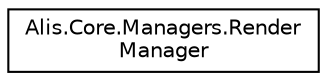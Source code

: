 digraph "Graphical Class Hierarchy"
{
 // LATEX_PDF_SIZE
  edge [fontname="Helvetica",fontsize="10",labelfontname="Helvetica",labelfontsize="10"];
  node [fontname="Helvetica",fontsize="10",shape=record];
  rankdir="LR";
  Node0 [label="Alis.Core.Managers.Render\lManager",height=0.2,width=0.4,color="black", fillcolor="white", style="filled",URL="$class_alis_1_1_core_1_1_managers_1_1_render_manager.html",tooltip="Implement the render system of SFML library."];
}
